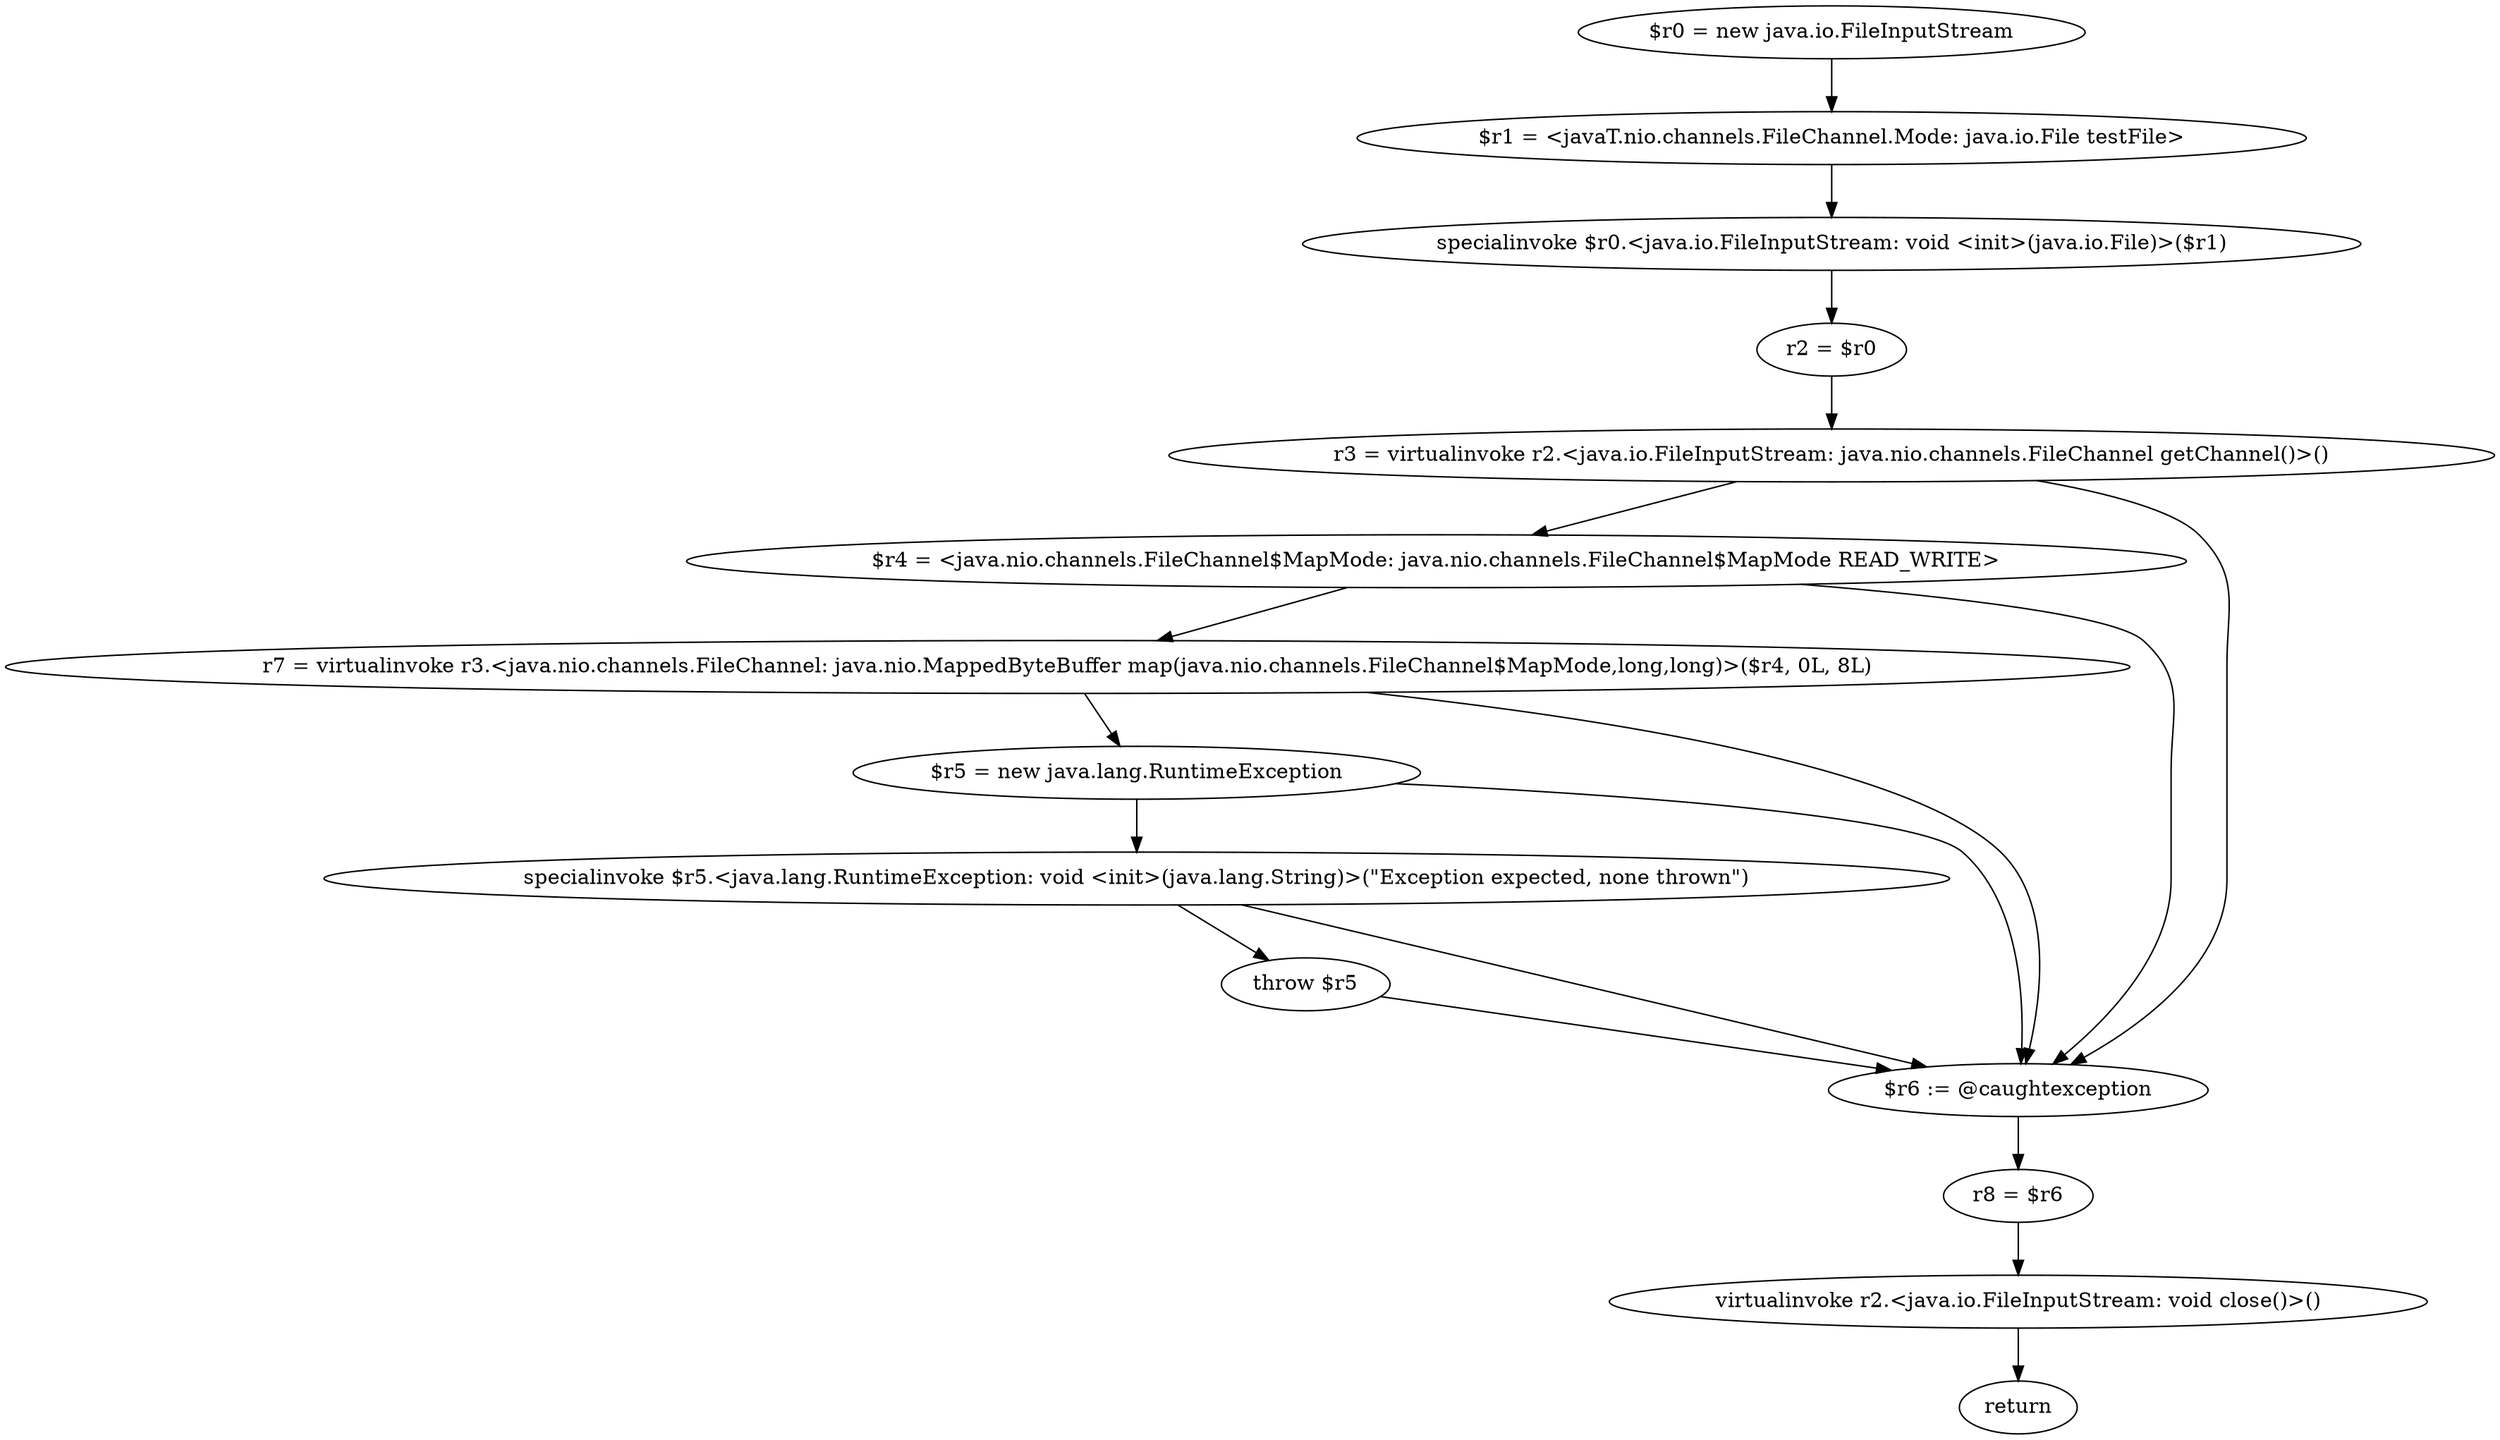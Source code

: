 digraph "unitGraph" {
    "$r0 = new java.io.FileInputStream"
    "$r1 = <javaT.nio.channels.FileChannel.Mode: java.io.File testFile>"
    "specialinvoke $r0.<java.io.FileInputStream: void <init>(java.io.File)>($r1)"
    "r2 = $r0"
    "r3 = virtualinvoke r2.<java.io.FileInputStream: java.nio.channels.FileChannel getChannel()>()"
    "$r4 = <java.nio.channels.FileChannel$MapMode: java.nio.channels.FileChannel$MapMode READ_WRITE>"
    "r7 = virtualinvoke r3.<java.nio.channels.FileChannel: java.nio.MappedByteBuffer map(java.nio.channels.FileChannel$MapMode,long,long)>($r4, 0L, 8L)"
    "$r5 = new java.lang.RuntimeException"
    "specialinvoke $r5.<java.lang.RuntimeException: void <init>(java.lang.String)>(\"Exception expected, none thrown\")"
    "throw $r5"
    "$r6 := @caughtexception"
    "r8 = $r6"
    "virtualinvoke r2.<java.io.FileInputStream: void close()>()"
    "return"
    "$r0 = new java.io.FileInputStream"->"$r1 = <javaT.nio.channels.FileChannel.Mode: java.io.File testFile>";
    "$r1 = <javaT.nio.channels.FileChannel.Mode: java.io.File testFile>"->"specialinvoke $r0.<java.io.FileInputStream: void <init>(java.io.File)>($r1)";
    "specialinvoke $r0.<java.io.FileInputStream: void <init>(java.io.File)>($r1)"->"r2 = $r0";
    "r2 = $r0"->"r3 = virtualinvoke r2.<java.io.FileInputStream: java.nio.channels.FileChannel getChannel()>()";
    "r3 = virtualinvoke r2.<java.io.FileInputStream: java.nio.channels.FileChannel getChannel()>()"->"$r4 = <java.nio.channels.FileChannel$MapMode: java.nio.channels.FileChannel$MapMode READ_WRITE>";
    "r3 = virtualinvoke r2.<java.io.FileInputStream: java.nio.channels.FileChannel getChannel()>()"->"$r6 := @caughtexception";
    "$r4 = <java.nio.channels.FileChannel$MapMode: java.nio.channels.FileChannel$MapMode READ_WRITE>"->"r7 = virtualinvoke r3.<java.nio.channels.FileChannel: java.nio.MappedByteBuffer map(java.nio.channels.FileChannel$MapMode,long,long)>($r4, 0L, 8L)";
    "$r4 = <java.nio.channels.FileChannel$MapMode: java.nio.channels.FileChannel$MapMode READ_WRITE>"->"$r6 := @caughtexception";
    "r7 = virtualinvoke r3.<java.nio.channels.FileChannel: java.nio.MappedByteBuffer map(java.nio.channels.FileChannel$MapMode,long,long)>($r4, 0L, 8L)"->"$r5 = new java.lang.RuntimeException";
    "r7 = virtualinvoke r3.<java.nio.channels.FileChannel: java.nio.MappedByteBuffer map(java.nio.channels.FileChannel$MapMode,long,long)>($r4, 0L, 8L)"->"$r6 := @caughtexception";
    "$r5 = new java.lang.RuntimeException"->"specialinvoke $r5.<java.lang.RuntimeException: void <init>(java.lang.String)>(\"Exception expected, none thrown\")";
    "$r5 = new java.lang.RuntimeException"->"$r6 := @caughtexception";
    "specialinvoke $r5.<java.lang.RuntimeException: void <init>(java.lang.String)>(\"Exception expected, none thrown\")"->"throw $r5";
    "specialinvoke $r5.<java.lang.RuntimeException: void <init>(java.lang.String)>(\"Exception expected, none thrown\")"->"$r6 := @caughtexception";
    "throw $r5"->"$r6 := @caughtexception";
    "$r6 := @caughtexception"->"r8 = $r6";
    "r8 = $r6"->"virtualinvoke r2.<java.io.FileInputStream: void close()>()";
    "virtualinvoke r2.<java.io.FileInputStream: void close()>()"->"return";
}
